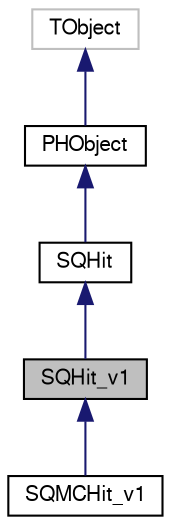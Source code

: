 digraph "SQHit_v1"
{
  bgcolor="transparent";
  edge [fontname="FreeSans",fontsize="10",labelfontname="FreeSans",labelfontsize="10"];
  node [fontname="FreeSans",fontsize="10",shape=record];
  Node1 [label="SQHit_v1",height=0.2,width=0.4,color="black", fillcolor="grey75", style="filled" fontcolor="black"];
  Node2 -> Node1 [dir="back",color="midnightblue",fontsize="10",style="solid",fontname="FreeSans"];
  Node2 [label="SQHit",height=0.2,width=0.4,color="black",URL="$de/d79/classSQHit.html",tooltip="An SQ interface class to hold one detector hit. "];
  Node3 -> Node2 [dir="back",color="midnightblue",fontsize="10",style="solid",fontname="FreeSans"];
  Node3 [label="PHObject",height=0.2,width=0.4,color="black",URL="$d9/d24/classPHObject.html"];
  Node4 -> Node3 [dir="back",color="midnightblue",fontsize="10",style="solid",fontname="FreeSans"];
  Node4 [label="TObject",height=0.2,width=0.4,color="grey75"];
  Node1 -> Node5 [dir="back",color="midnightblue",fontsize="10",style="solid",fontname="FreeSans"];
  Node5 [label="SQMCHit_v1",height=0.2,width=0.4,color="black",URL="$d1/d5f/classSQMCHit__v1.html"];
}
